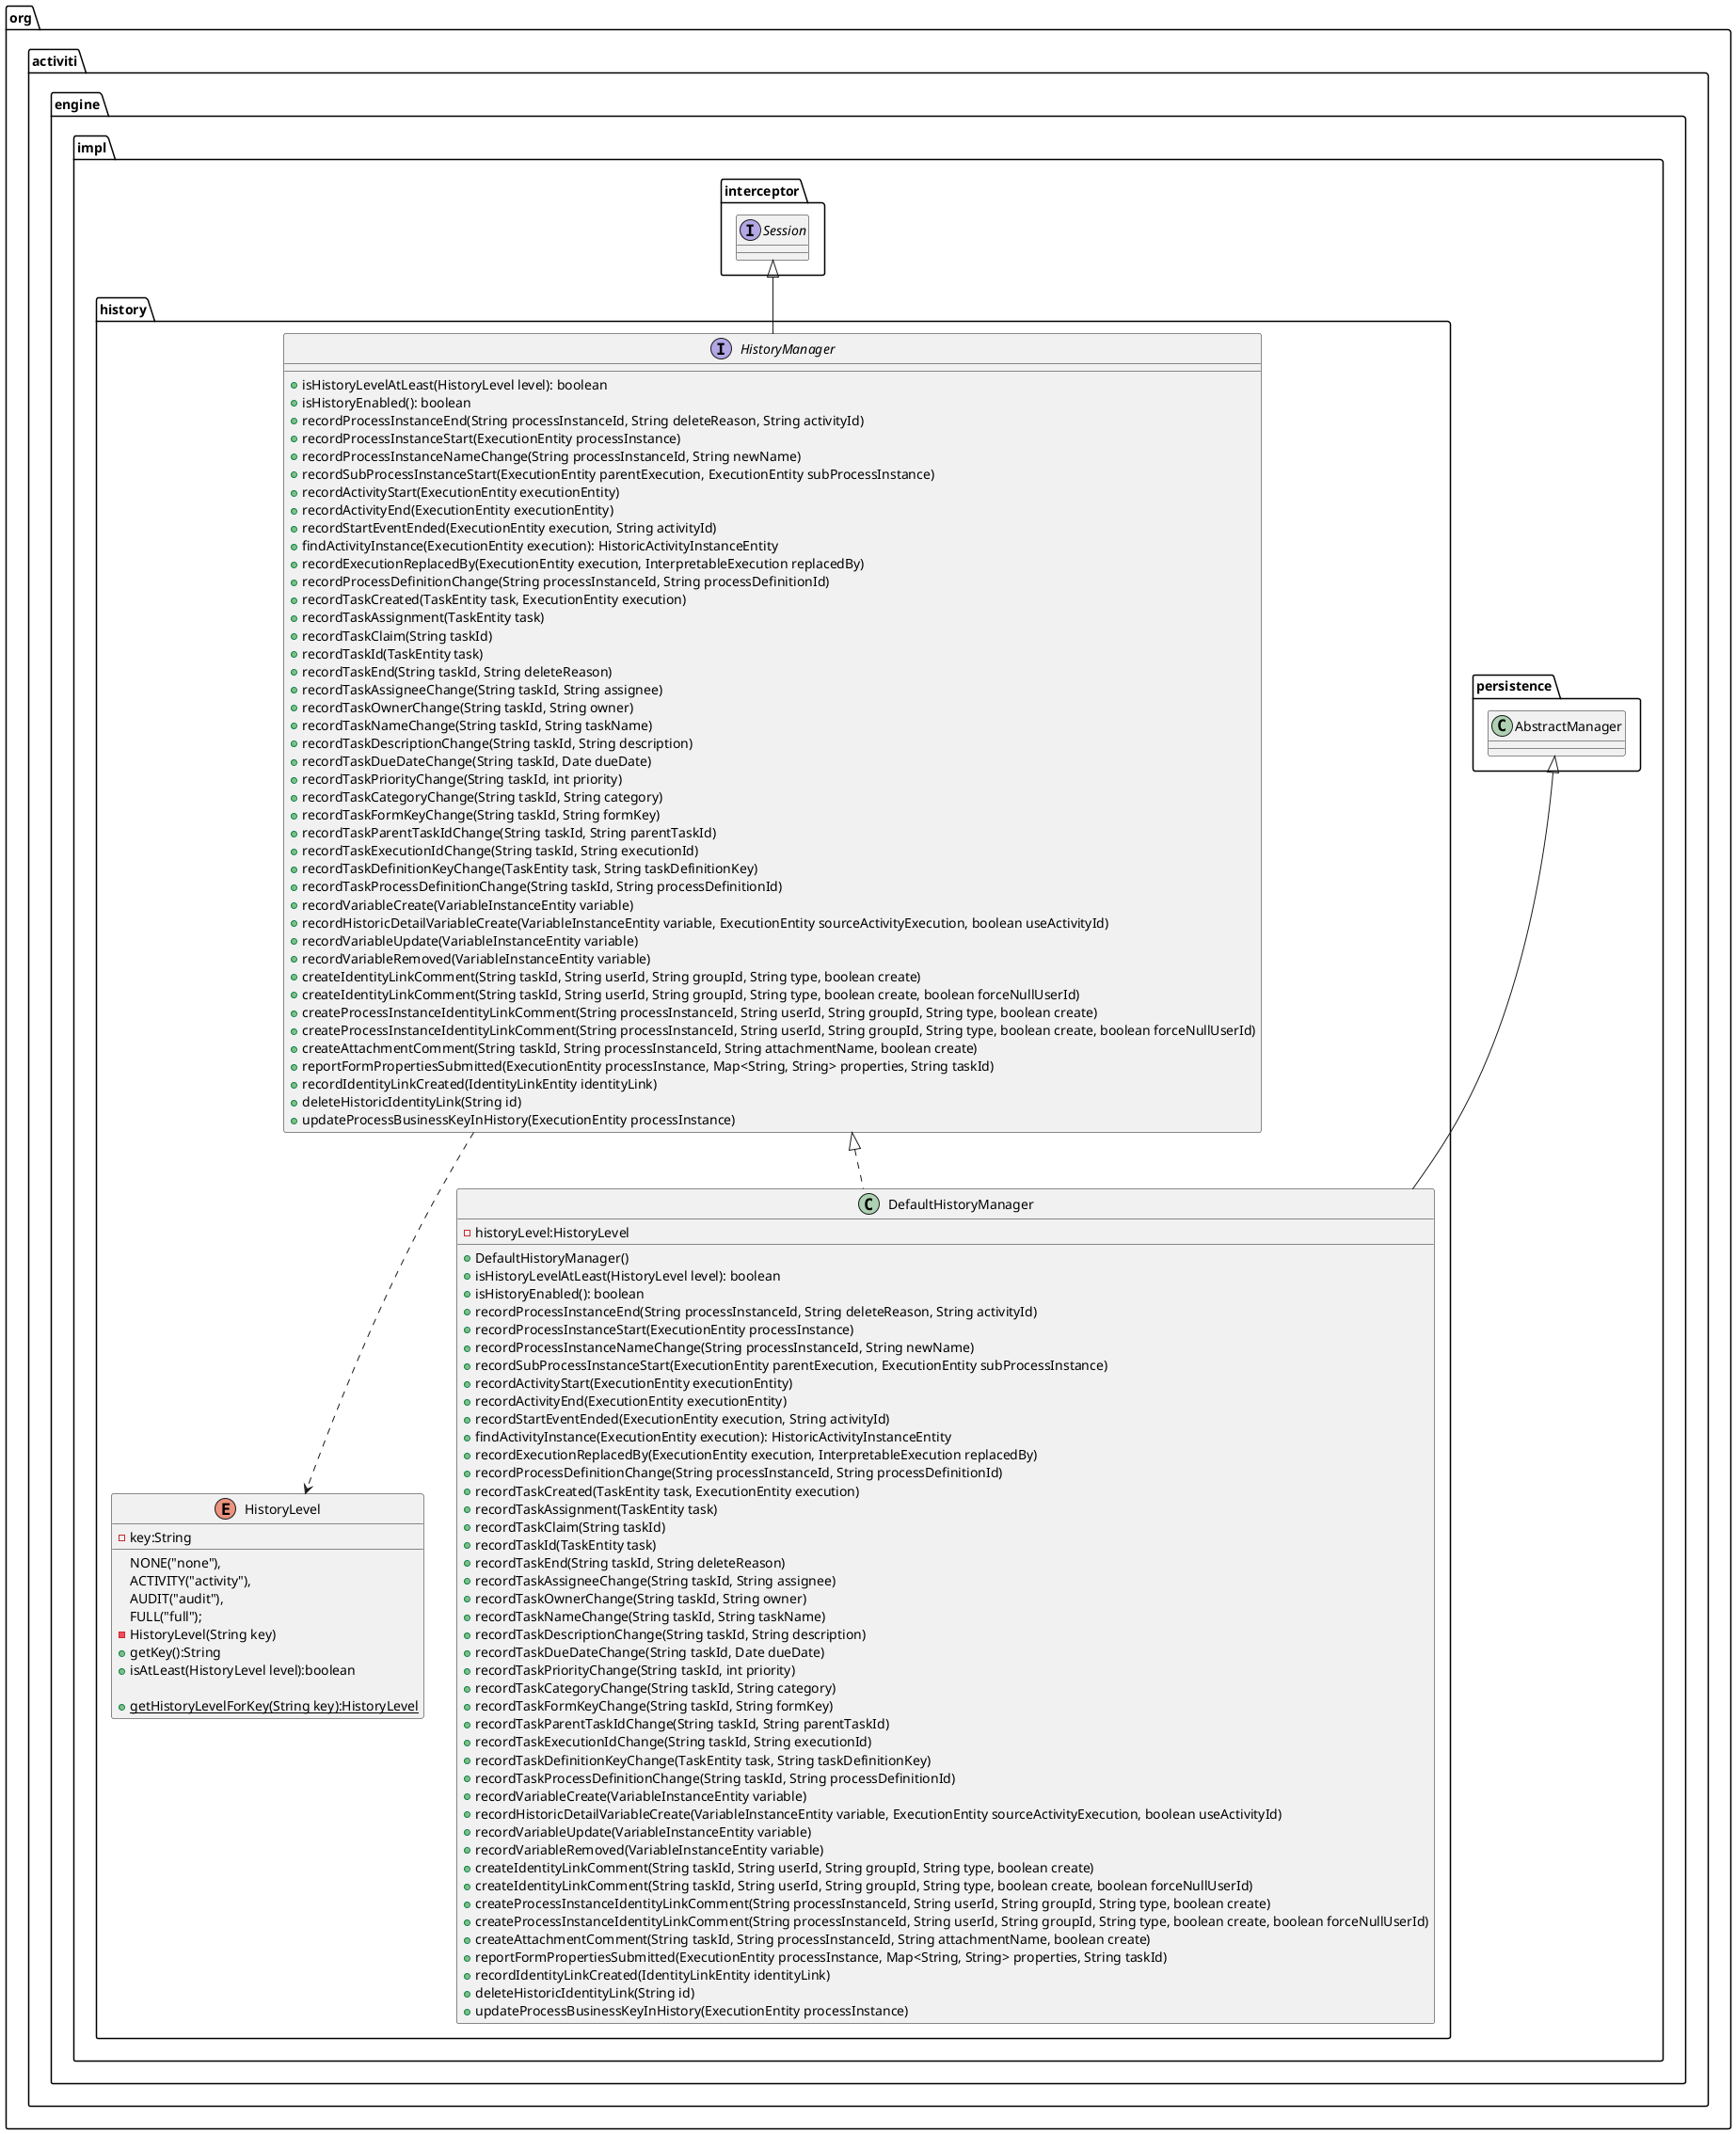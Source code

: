 @startuml
hide @unlinked
package "org.activiti.engine.impl.history" {

class DefaultHistoryManager extends org.activiti.engine.impl.persistence.AbstractManager implements HistoryManager {
      - historyLevel:HistoryLevel
      + DefaultHistoryManager()
      + isHistoryLevelAtLeast(HistoryLevel level): boolean
      + isHistoryEnabled(): boolean
      + recordProcessInstanceEnd(String processInstanceId, String deleteReason, String activityId)
      + recordProcessInstanceStart(ExecutionEntity processInstance)
      + recordProcessInstanceNameChange(String processInstanceId, String newName)
      + recordSubProcessInstanceStart(ExecutionEntity parentExecution, ExecutionEntity subProcessInstance)
      + recordActivityStart(ExecutionEntity executionEntity)
      + recordActivityEnd(ExecutionEntity executionEntity)
      + recordStartEventEnded(ExecutionEntity execution, String activityId)
      + findActivityInstance(ExecutionEntity execution): HistoricActivityInstanceEntity
      + recordExecutionReplacedBy(ExecutionEntity execution, InterpretableExecution replacedBy)
      + recordProcessDefinitionChange(String processInstanceId, String processDefinitionId)
      + recordTaskCreated(TaskEntity task, ExecutionEntity execution)
      + recordTaskAssignment(TaskEntity task)
      + recordTaskClaim(String taskId)
      + recordTaskId(TaskEntity task)
      + recordTaskEnd(String taskId, String deleteReason)
      + recordTaskAssigneeChange(String taskId, String assignee)
      + recordTaskOwnerChange(String taskId, String owner)
      + recordTaskNameChange(String taskId, String taskName)
      + recordTaskDescriptionChange(String taskId, String description)
      + recordTaskDueDateChange(String taskId, Date dueDate)
      + recordTaskPriorityChange(String taskId, int priority)
      + recordTaskCategoryChange(String taskId, String category)
      + recordTaskFormKeyChange(String taskId, String formKey)
      + recordTaskParentTaskIdChange(String taskId, String parentTaskId)
      + recordTaskExecutionIdChange(String taskId, String executionId)
      + recordTaskDefinitionKeyChange(TaskEntity task, String taskDefinitionKey)
      + recordTaskProcessDefinitionChange(String taskId, String processDefinitionId)
      + recordVariableCreate(VariableInstanceEntity variable)
      + recordHistoricDetailVariableCreate(VariableInstanceEntity variable, ExecutionEntity sourceActivityExecution, boolean useActivityId)
      + recordVariableUpdate(VariableInstanceEntity variable)
      + recordVariableRemoved(VariableInstanceEntity variable)
      + createIdentityLinkComment(String taskId, String userId, String groupId, String type, boolean create)
      + createIdentityLinkComment(String taskId, String userId, String groupId, String type, boolean create, boolean forceNullUserId)
      + createProcessInstanceIdentityLinkComment(String processInstanceId, String userId, String groupId, String type, boolean create)
      + createProcessInstanceIdentityLinkComment(String processInstanceId, String userId, String groupId, String type, boolean create, boolean forceNullUserId)
      + createAttachmentComment(String taskId, String processInstanceId, String attachmentName, boolean create)
      + reportFormPropertiesSubmitted(ExecutionEntity processInstance, Map<String, String> properties, String taskId)
      + recordIdentityLinkCreated(IdentityLinkEntity identityLink)
      + deleteHistoricIdentityLink(String id)
      + updateProcessBusinessKeyInHistory(ExecutionEntity processInstance)
}

enum HistoryLevel {
    NONE("none"),
    ACTIVITY("activity"),
    AUDIT("audit"),
    FULL("full");

    - key:String
    - HistoryLevel(String key)
    + getKey():String
    + isAtLeast(HistoryLevel level):boolean

    + {static} getHistoryLevelForKey(String key):HistoryLevel
}

interface HistoryManager extends org.activiti.engine.impl.interceptor.Session {
      + isHistoryLevelAtLeast(HistoryLevel level): boolean
      + isHistoryEnabled(): boolean
      + recordProcessInstanceEnd(String processInstanceId, String deleteReason, String activityId)
      + recordProcessInstanceStart(ExecutionEntity processInstance)
      + recordProcessInstanceNameChange(String processInstanceId, String newName)
      + recordSubProcessInstanceStart(ExecutionEntity parentExecution, ExecutionEntity subProcessInstance)
      + recordActivityStart(ExecutionEntity executionEntity)
      + recordActivityEnd(ExecutionEntity executionEntity)
      + recordStartEventEnded(ExecutionEntity execution, String activityId)
      + findActivityInstance(ExecutionEntity execution): HistoricActivityInstanceEntity
      + recordExecutionReplacedBy(ExecutionEntity execution, InterpretableExecution replacedBy)
      + recordProcessDefinitionChange(String processInstanceId, String processDefinitionId)
      + recordTaskCreated(TaskEntity task, ExecutionEntity execution)
      + recordTaskAssignment(TaskEntity task)
      + recordTaskClaim(String taskId)
      + recordTaskId(TaskEntity task)
      + recordTaskEnd(String taskId, String deleteReason)
      + recordTaskAssigneeChange(String taskId, String assignee)
      + recordTaskOwnerChange(String taskId, String owner)
      + recordTaskNameChange(String taskId, String taskName)
      + recordTaskDescriptionChange(String taskId, String description)
      + recordTaskDueDateChange(String taskId, Date dueDate)
      + recordTaskPriorityChange(String taskId, int priority)
      + recordTaskCategoryChange(String taskId, String category)
      + recordTaskFormKeyChange(String taskId, String formKey)
      + recordTaskParentTaskIdChange(String taskId, String parentTaskId)
      + recordTaskExecutionIdChange(String taskId, String executionId)
      + recordTaskDefinitionKeyChange(TaskEntity task, String taskDefinitionKey)
      + recordTaskProcessDefinitionChange(String taskId, String processDefinitionId)
      + recordVariableCreate(VariableInstanceEntity variable)
      + recordHistoricDetailVariableCreate(VariableInstanceEntity variable, ExecutionEntity sourceActivityExecution, boolean useActivityId)
      + recordVariableUpdate(VariableInstanceEntity variable)
      + recordVariableRemoved(VariableInstanceEntity variable)
      + createIdentityLinkComment(String taskId, String userId, String groupId, String type, boolean create)
      + createIdentityLinkComment(String taskId, String userId, String groupId, String type, boolean create, boolean forceNullUserId)
      + createProcessInstanceIdentityLinkComment(String processInstanceId, String userId, String groupId, String type, boolean create)
      + createProcessInstanceIdentityLinkComment(String processInstanceId, String userId, String groupId, String type, boolean create, boolean forceNullUserId)
      + createAttachmentComment(String taskId, String processInstanceId, String attachmentName, boolean create)
      + reportFormPropertiesSubmitted(ExecutionEntity processInstance, Map<String, String> properties, String taskId)
      + recordIdentityLinkCreated(IdentityLinkEntity identityLink)
      + deleteHistoricIdentityLink(String id)
      + updateProcessBusinessKeyInHistory(ExecutionEntity processInstance)
    }
HistoryManager ..> HistoryLevel
}

/' package finished  '/

@enduml